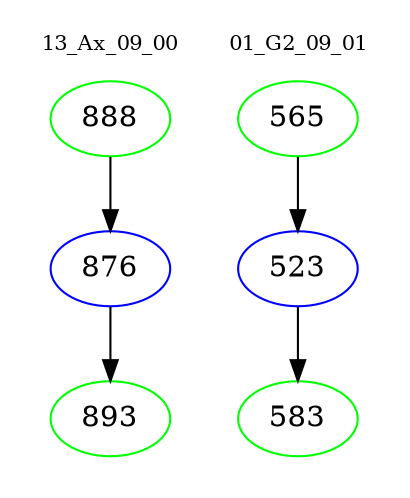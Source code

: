 digraph{
subgraph cluster_0 {
color = white
label = "13_Ax_09_00";
fontsize=10;
T0_888 [label="888", color="green"]
T0_888 -> T0_876 [color="black"]
T0_876 [label="876", color="blue"]
T0_876 -> T0_893 [color="black"]
T0_893 [label="893", color="green"]
}
subgraph cluster_1 {
color = white
label = "01_G2_09_01";
fontsize=10;
T1_565 [label="565", color="green"]
T1_565 -> T1_523 [color="black"]
T1_523 [label="523", color="blue"]
T1_523 -> T1_583 [color="black"]
T1_583 [label="583", color="green"]
}
}
